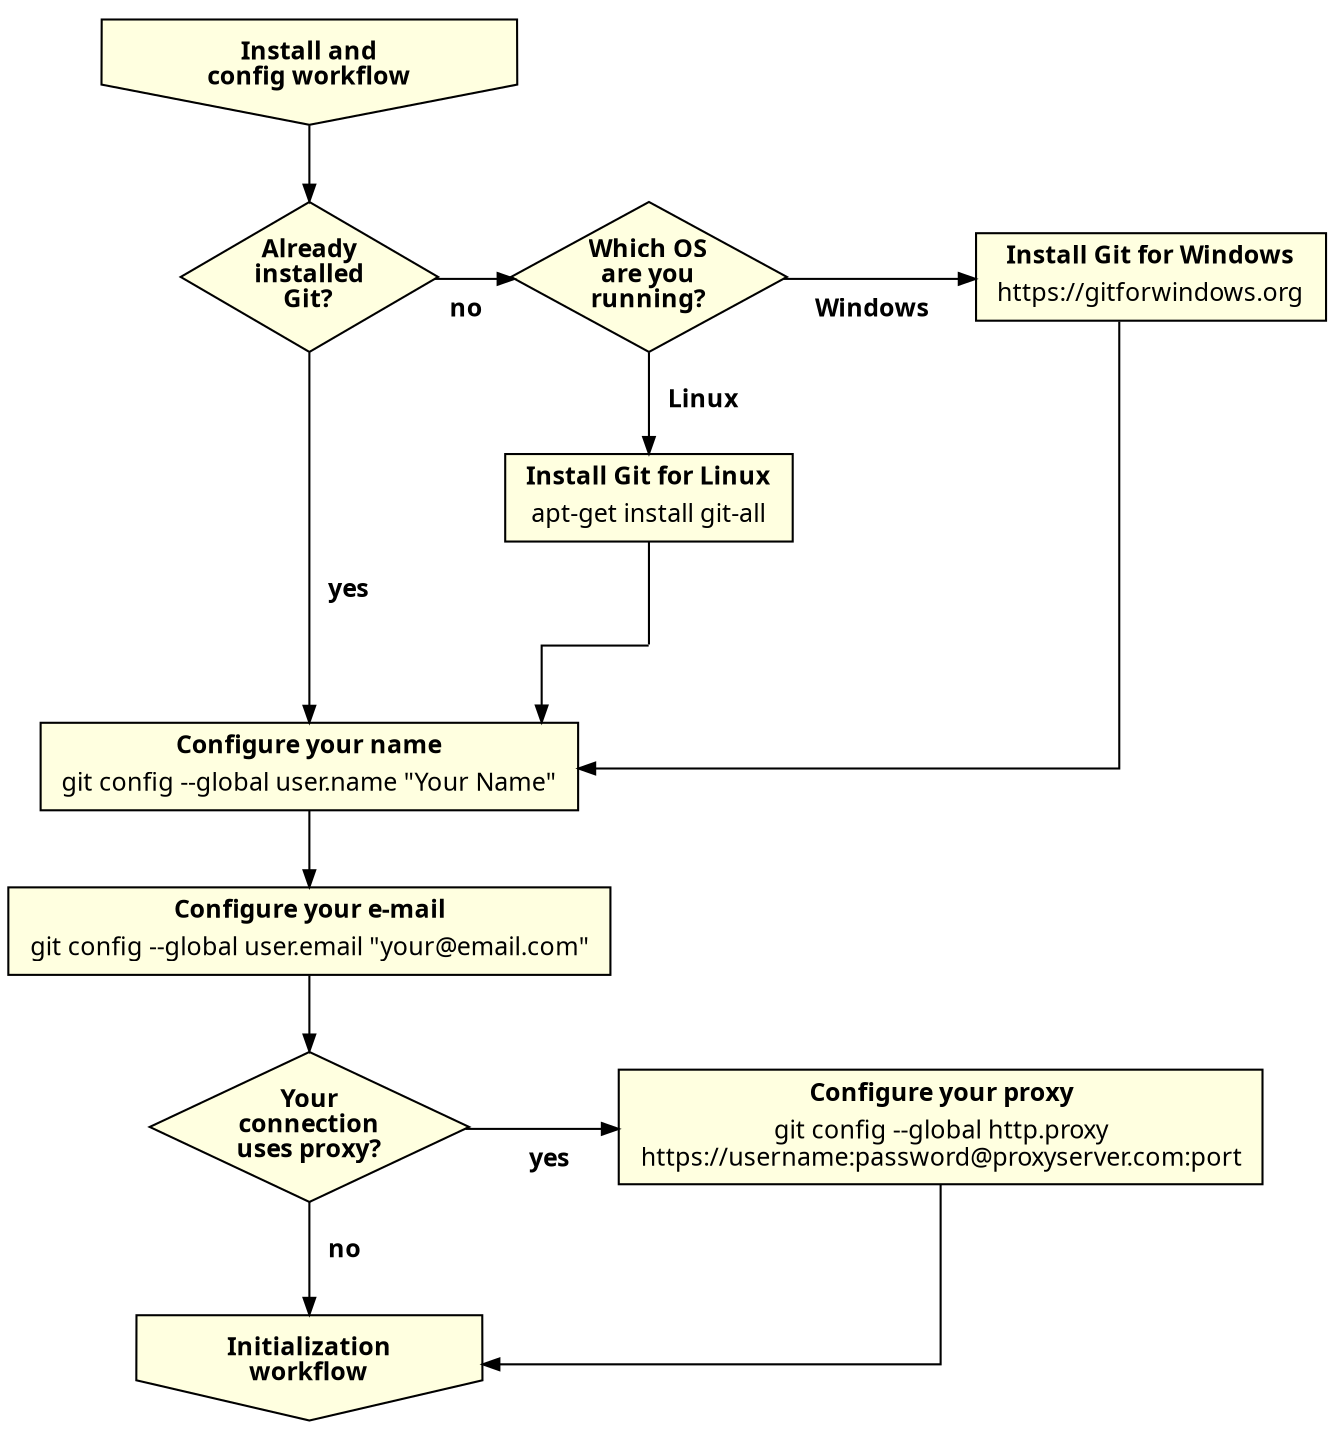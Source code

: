 digraph installconfigworkflow {
    splines = ortho;

    edge [
        arrowsize = 0.8,
        fontname = "Verdana",
        fontsize = 12
    ]

    node [
        shape = rect,
        style = filled,
        fillcolor = lightyellow,
        fontname = "Verdana",
        fontsize = 12
    ]

    // dot
    dot [
        shape = point,
        style = invis,
        width = 0,
        group = g2
    ]

    // workflow
    install_config_workflow [
        shape = invhouse,
        label = <<b>Install and<br/>config workflow</b>>,
        group = g1
    ]
    init_workflow [
        shape = invhouse,
        label = <<b>Initialization<br/>workflow</b>>,
        group = g1
    ]

    // decisions
    already_installed [
        shape = diamond,
        label = <<b>Already<br/>installed<br/>Git?</b>>,
        height = 1,
        group = g1
    ];
    which_os [
        shape = diamond,
        label = <<b>Which OS<br/>are you<br/>running?</b>>,
        height = 1,
        group = g2
    ];
    connection_uses_proxy [
        shape = diamond,
        label = <<b>Your<br/>connection<br/>uses proxy?</b>>,
        height = 1,
        group = g1
    ];

    // actions
    install_git_for_linux [
        label = <
            <table border="0" cellborder="0" cellspacing="0">
            <tr><td><b>Install Git for Linux</b></td></tr>
            <tr><td>apt-get install git-all</td></tr>
            </table>
        >,
        group = g2
    ]
    install_git_for_windows [
        label = <
            <table border="0" cellborder="0" cellspacing="0">
            <tr><td><b>Install Git for Windows</b></td></tr>
            <tr><td>https://gitforwindows.org</td></tr>
            </table>
        >
    ]

    // commands
    git_config_name [
        label = <
            <table border="0" cellborder="0" cellspacing="0">
            <tr><td><b>Configure your name</b></td></tr>
            <tr><td>git config --global user.name "Your Name"</td></tr>
            </table>
        >,
        group = g1
    ]
    git_config_email [
        label = <
            <table border="0" cellborder="0" cellspacing="0">
            <tr><td><b>Configure your e-mail</b></td></tr>
            <tr><td>git config --global user.email "your@email.com"</td></tr>
            </table>
        >,
        group = g1
    ]
    git_config_proxy [
        label = <
            <table border="0" cellborder="0" cellspacing="0">
            <tr><td><b>Configure your proxy</b></td></tr>
            <tr><td>git config ‐‐global http.proxy<br/>https://username:password@proxyserver.com:port</td></tr>
            </table>
        >
    ]

    // relations
    install_config_workflow -> already_installed
    already_installed -> git_config_name [
        label = <<b>   yes</b>>
    ]
    already_installed -> which_os [
        xlabel = <
            <table border="0" cellborder="0" cellpadding="7">
            <tr><td><b>no</b></td></tr>
            </table>
        >
    ]
    which_os -> install_git_for_windows [
        label = <
            <table border="0" cellborder="0" cellpadding="7">
            <tr><td><b>Windows</b></td></tr>
            </table>
        >
    ]
    which_os -> install_git_for_linux [
        label = <<b>   Linux</b>>
    ]
    install_git_for_windows -> git_config_name
    install_git_for_linux -> dot [dir = none]
    dot -> git_config_name
    git_config_name -> git_config_email
    git_config_email -> connection_uses_proxy
    connection_uses_proxy -> init_workflow [
        label = <<b>   no</b>>
    ]
    connection_uses_proxy -> git_config_proxy [
        xlabel = <
            <table border="0" cellborder="0" cellpadding="7">
            <tr><td><b>yes   </b></td></tr>
            </table>
        >,
        minlen = 2
    ]
    git_config_proxy -> init_workflow

    // put already_installed, which_os and install_git_for_windows in the same row
    {rank = same; already_installed; which_os; install_git_for_windows;}
    // put connection_uses_proxy and git_config_proxy in the same row
    {rank = same; connection_uses_proxy; git_config_proxy;}
}
